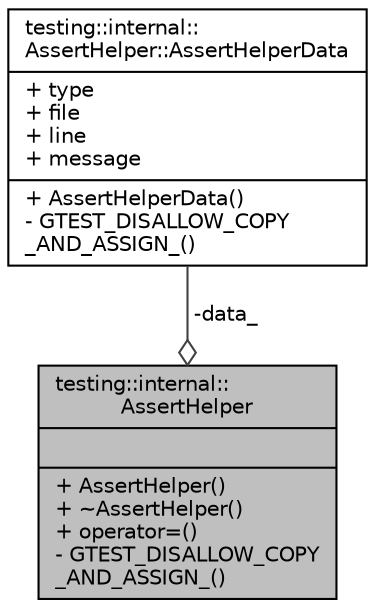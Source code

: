 digraph "testing::internal::AssertHelper"
{
  edge [fontname="Helvetica",fontsize="10",labelfontname="Helvetica",labelfontsize="10"];
  node [fontname="Helvetica",fontsize="10",shape=record];
  Node1 [label="{testing::internal::\lAssertHelper\n||+ AssertHelper()\l+ ~AssertHelper()\l+ operator=()\l- GTEST_DISALLOW_COPY\l_AND_ASSIGN_()\l}",height=0.2,width=0.4,color="black", fillcolor="grey75", style="filled", fontcolor="black"];
  Node2 -> Node1 [color="grey25",fontsize="10",style="solid",label=" -data_" ,arrowhead="odiamond",fontname="Helvetica"];
  Node2 [label="{testing::internal::\lAssertHelper::AssertHelperData\n|+ type\l+ file\l+ line\l+ message\l|+ AssertHelperData()\l- GTEST_DISALLOW_COPY\l_AND_ASSIGN_()\l}",height=0.2,width=0.4,color="black", fillcolor="white", style="filled",URL="$de/d19/structtesting_1_1internal_1_1_assert_helper_1_1_assert_helper_data.html"];
}
